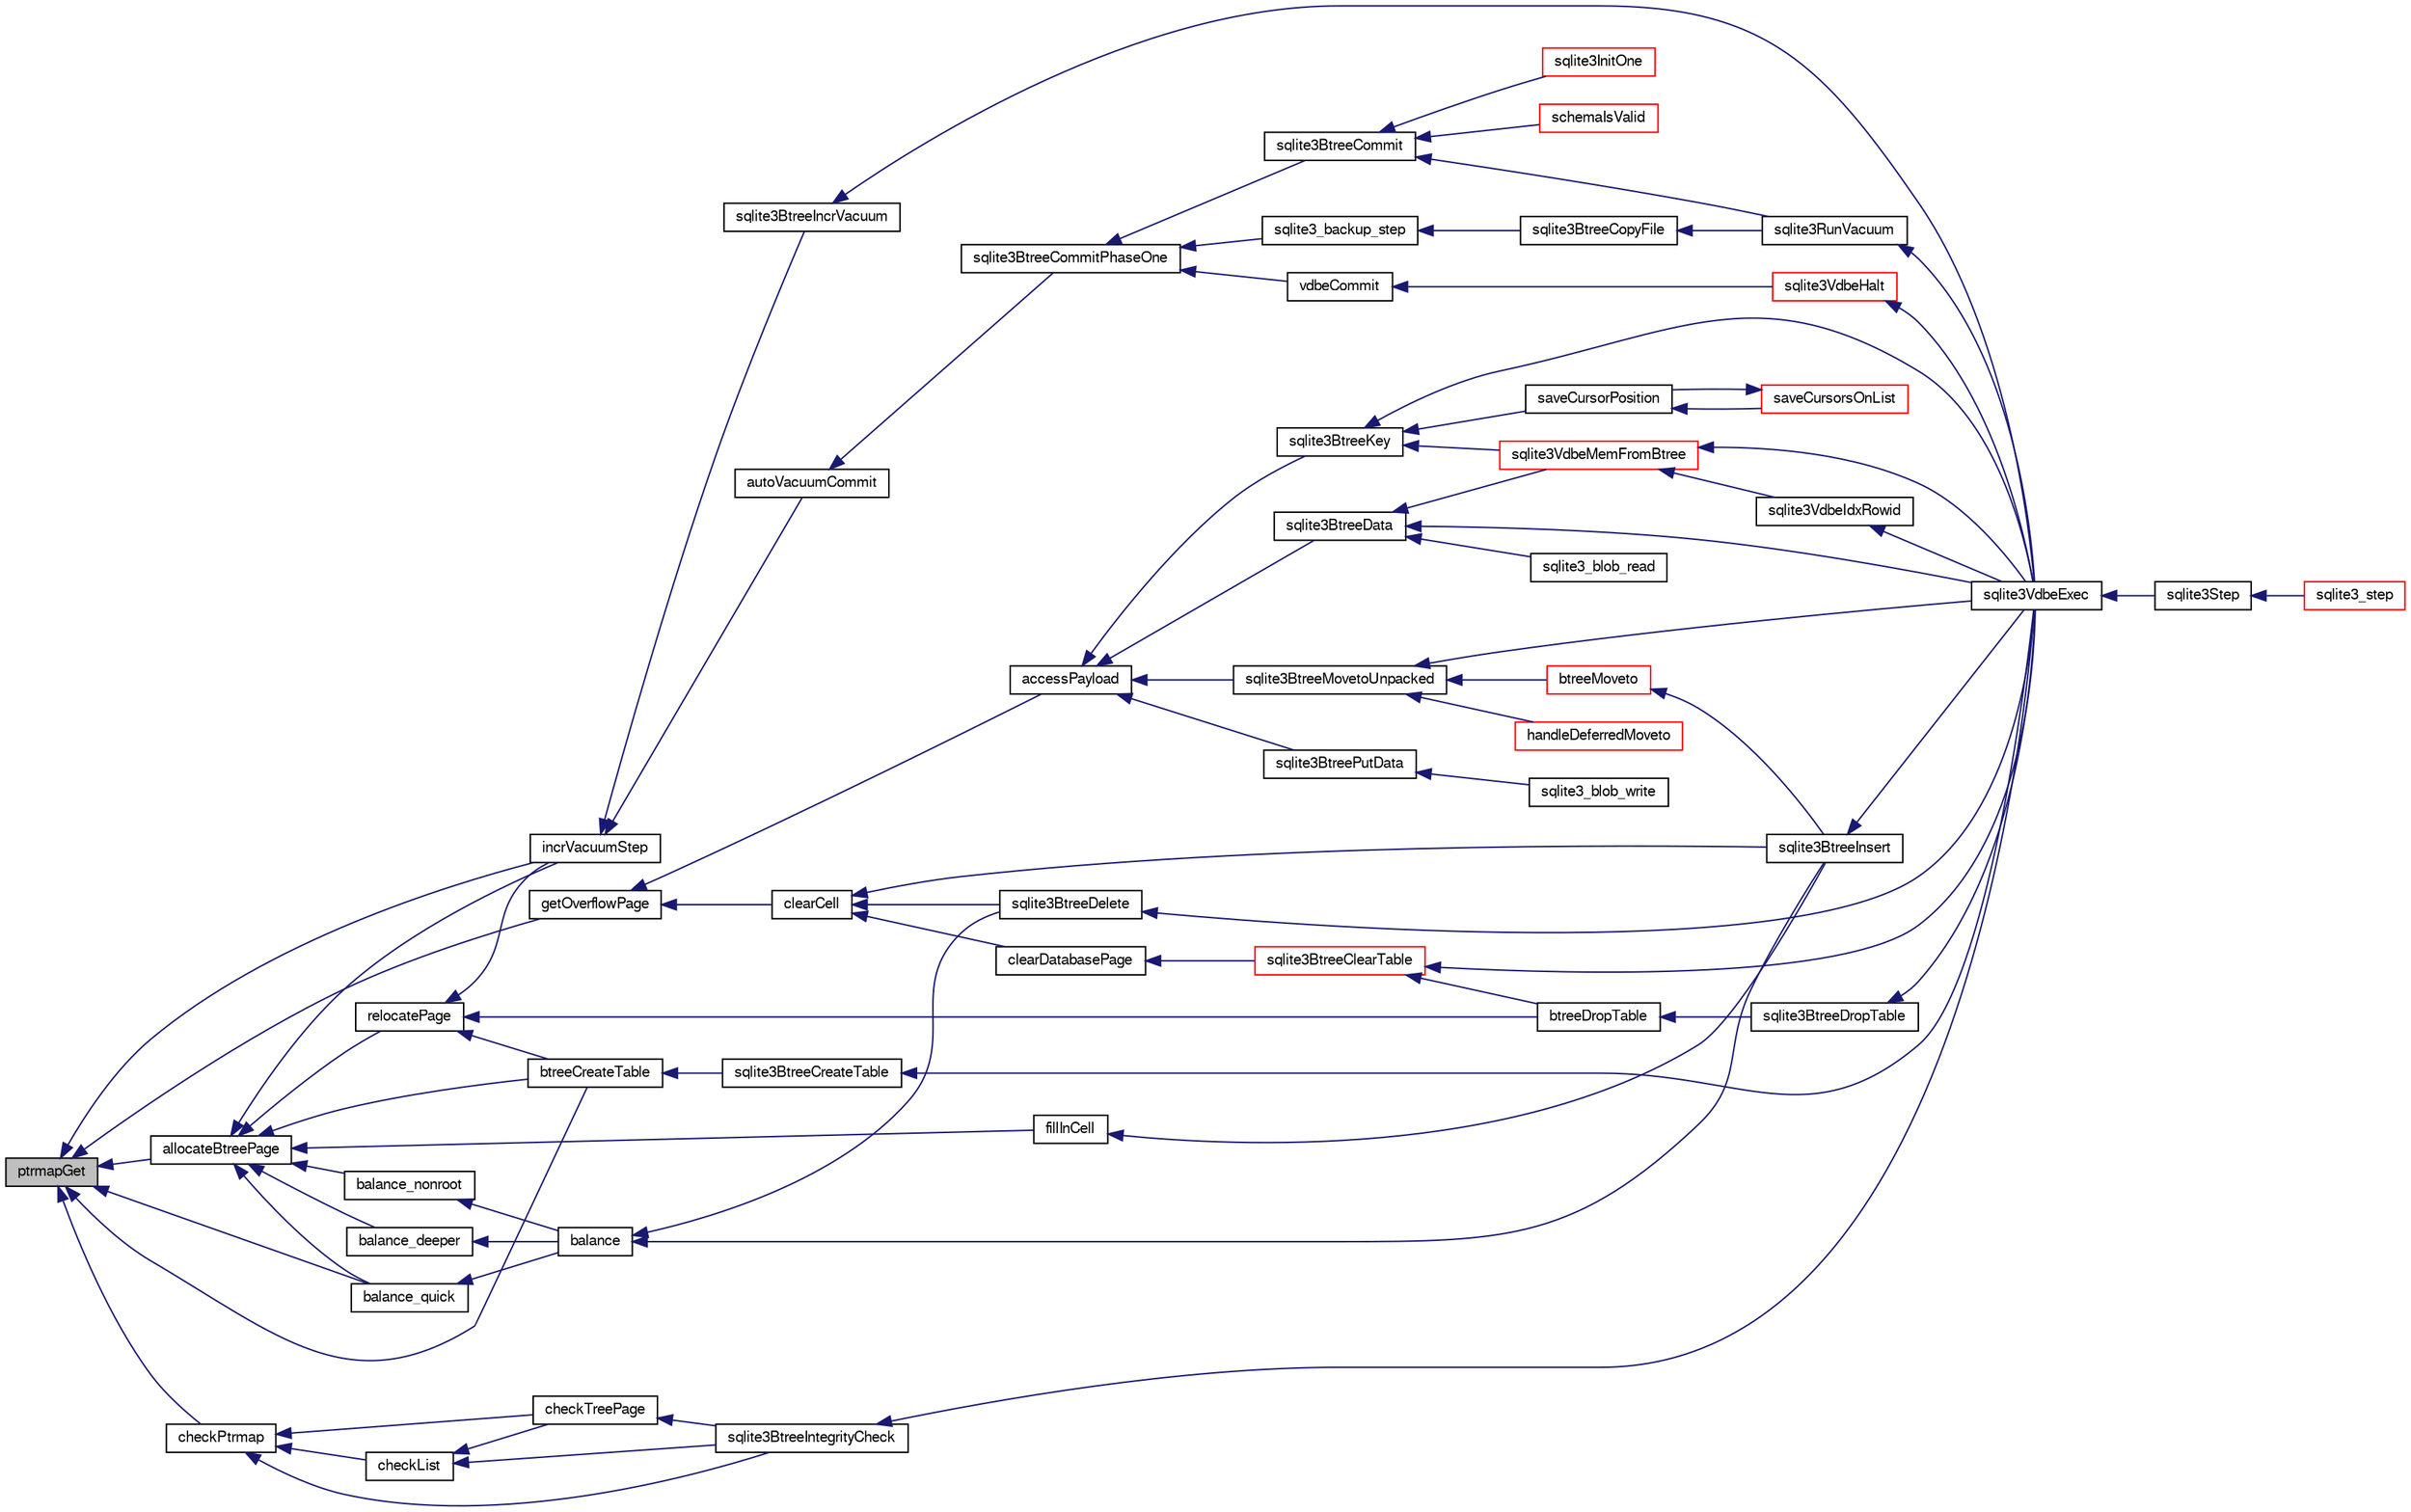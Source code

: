 digraph "ptrmapGet"
{
  edge [fontname="FreeSans",fontsize="10",labelfontname="FreeSans",labelfontsize="10"];
  node [fontname="FreeSans",fontsize="10",shape=record];
  rankdir="LR";
  Node247783 [label="ptrmapGet",height=0.2,width=0.4,color="black", fillcolor="grey75", style="filled", fontcolor="black"];
  Node247783 -> Node247784 [dir="back",color="midnightblue",fontsize="10",style="solid",fontname="FreeSans"];
  Node247784 [label="incrVacuumStep",height=0.2,width=0.4,color="black", fillcolor="white", style="filled",URL="$sqlite3_8c.html#a68a85130a567f1700dc0907ec9227892"];
  Node247784 -> Node247785 [dir="back",color="midnightblue",fontsize="10",style="solid",fontname="FreeSans"];
  Node247785 [label="sqlite3BtreeIncrVacuum",height=0.2,width=0.4,color="black", fillcolor="white", style="filled",URL="$sqlite3_8c.html#a0b4c98acfd785fc6d5dc5c3237030318"];
  Node247785 -> Node247786 [dir="back",color="midnightblue",fontsize="10",style="solid",fontname="FreeSans"];
  Node247786 [label="sqlite3VdbeExec",height=0.2,width=0.4,color="black", fillcolor="white", style="filled",URL="$sqlite3_8c.html#a8ce40a614bdc56719c4d642b1e4dfb21"];
  Node247786 -> Node247787 [dir="back",color="midnightblue",fontsize="10",style="solid",fontname="FreeSans"];
  Node247787 [label="sqlite3Step",height=0.2,width=0.4,color="black", fillcolor="white", style="filled",URL="$sqlite3_8c.html#a3f2872e873e2758a4beedad1d5113554"];
  Node247787 -> Node247788 [dir="back",color="midnightblue",fontsize="10",style="solid",fontname="FreeSans"];
  Node247788 [label="sqlite3_step",height=0.2,width=0.4,color="red", fillcolor="white", style="filled",URL="$sqlite3_8h.html#ac1e491ce36b7471eb28387f7d3c74334"];
  Node247784 -> Node248047 [dir="back",color="midnightblue",fontsize="10",style="solid",fontname="FreeSans"];
  Node248047 [label="autoVacuumCommit",height=0.2,width=0.4,color="black", fillcolor="white", style="filled",URL="$sqlite3_8c.html#a809d22c6311135ae3048adf41febaef0"];
  Node248047 -> Node248048 [dir="back",color="midnightblue",fontsize="10",style="solid",fontname="FreeSans"];
  Node248048 [label="sqlite3BtreeCommitPhaseOne",height=0.2,width=0.4,color="black", fillcolor="white", style="filled",URL="$sqlite3_8c.html#ae266cba101e64ad99a166f237532e262"];
  Node248048 -> Node248049 [dir="back",color="midnightblue",fontsize="10",style="solid",fontname="FreeSans"];
  Node248049 [label="sqlite3BtreeCommit",height=0.2,width=0.4,color="black", fillcolor="white", style="filled",URL="$sqlite3_8c.html#a8e56ab314556935f9f73080147d26419"];
  Node248049 -> Node247812 [dir="back",color="midnightblue",fontsize="10",style="solid",fontname="FreeSans"];
  Node247812 [label="sqlite3InitOne",height=0.2,width=0.4,color="red", fillcolor="white", style="filled",URL="$sqlite3_8c.html#ac4318b25df65269906b0379251fe9b85"];
  Node248049 -> Node247997 [dir="back",color="midnightblue",fontsize="10",style="solid",fontname="FreeSans"];
  Node247997 [label="schemaIsValid",height=0.2,width=0.4,color="red", fillcolor="white", style="filled",URL="$sqlite3_8c.html#a7c466fe28e7ca6f46b8bf72c46d9738d"];
  Node248049 -> Node247972 [dir="back",color="midnightblue",fontsize="10",style="solid",fontname="FreeSans"];
  Node247972 [label="sqlite3RunVacuum",height=0.2,width=0.4,color="black", fillcolor="white", style="filled",URL="$sqlite3_8c.html#a5e83ddc7b3e7e8e79ad5d1fc92de1d2f"];
  Node247972 -> Node247786 [dir="back",color="midnightblue",fontsize="10",style="solid",fontname="FreeSans"];
  Node248048 -> Node247999 [dir="back",color="midnightblue",fontsize="10",style="solid",fontname="FreeSans"];
  Node247999 [label="sqlite3_backup_step",height=0.2,width=0.4,color="black", fillcolor="white", style="filled",URL="$sqlite3_8h.html#a1699b75e98d082eebc465a9e64c35269"];
  Node247999 -> Node248000 [dir="back",color="midnightblue",fontsize="10",style="solid",fontname="FreeSans"];
  Node248000 [label="sqlite3BtreeCopyFile",height=0.2,width=0.4,color="black", fillcolor="white", style="filled",URL="$sqlite3_8c.html#a4d9e19a79f0d5c1dfcef0bd137ae83f9"];
  Node248000 -> Node247972 [dir="back",color="midnightblue",fontsize="10",style="solid",fontname="FreeSans"];
  Node248048 -> Node248050 [dir="back",color="midnightblue",fontsize="10",style="solid",fontname="FreeSans"];
  Node248050 [label="vdbeCommit",height=0.2,width=0.4,color="black", fillcolor="white", style="filled",URL="$sqlite3_8c.html#a5d7f1e0625451b987728f600cfe1b92d"];
  Node248050 -> Node248005 [dir="back",color="midnightblue",fontsize="10",style="solid",fontname="FreeSans"];
  Node248005 [label="sqlite3VdbeHalt",height=0.2,width=0.4,color="red", fillcolor="white", style="filled",URL="$sqlite3_8c.html#a8d1d99703d999190fbc35ecc981cb709"];
  Node248005 -> Node247786 [dir="back",color="midnightblue",fontsize="10",style="solid",fontname="FreeSans"];
  Node247783 -> Node248051 [dir="back",color="midnightblue",fontsize="10",style="solid",fontname="FreeSans"];
  Node248051 [label="getOverflowPage",height=0.2,width=0.4,color="black", fillcolor="white", style="filled",URL="$sqlite3_8c.html#af907f898e049d621e2c9dc1ed1d63cf4"];
  Node248051 -> Node248052 [dir="back",color="midnightblue",fontsize="10",style="solid",fontname="FreeSans"];
  Node248052 [label="accessPayload",height=0.2,width=0.4,color="black", fillcolor="white", style="filled",URL="$sqlite3_8c.html#acf70e6d3cb6afd54d677b3dffb6959d2"];
  Node248052 -> Node248053 [dir="back",color="midnightblue",fontsize="10",style="solid",fontname="FreeSans"];
  Node248053 [label="sqlite3BtreeKey",height=0.2,width=0.4,color="black", fillcolor="white", style="filled",URL="$sqlite3_8c.html#ac2d5b22a7aae9c57b8a4ef7be643c1cd"];
  Node248053 -> Node248054 [dir="back",color="midnightblue",fontsize="10",style="solid",fontname="FreeSans"];
  Node248054 [label="saveCursorPosition",height=0.2,width=0.4,color="black", fillcolor="white", style="filled",URL="$sqlite3_8c.html#a1fd19e15f7d2a03087f0c1f287dda917"];
  Node248054 -> Node248055 [dir="back",color="midnightblue",fontsize="10",style="solid",fontname="FreeSans"];
  Node248055 [label="saveCursorsOnList",height=0.2,width=0.4,color="red", fillcolor="white", style="filled",URL="$sqlite3_8c.html#a33cb455c167e82c225c04c6628a486e1"];
  Node248055 -> Node248054 [dir="back",color="midnightblue",fontsize="10",style="solid",fontname="FreeSans"];
  Node248053 -> Node248072 [dir="back",color="midnightblue",fontsize="10",style="solid",fontname="FreeSans"];
  Node248072 [label="sqlite3VdbeMemFromBtree",height=0.2,width=0.4,color="red", fillcolor="white", style="filled",URL="$sqlite3_8c.html#a2f4630d8648b1bf4ffcda8c6813518d2"];
  Node248072 -> Node248073 [dir="back",color="midnightblue",fontsize="10",style="solid",fontname="FreeSans"];
  Node248073 [label="sqlite3VdbeIdxRowid",height=0.2,width=0.4,color="black", fillcolor="white", style="filled",URL="$sqlite3_8c.html#a1a759afe6bc723418d03214c07ba410f"];
  Node248073 -> Node247786 [dir="back",color="midnightblue",fontsize="10",style="solid",fontname="FreeSans"];
  Node248072 -> Node247786 [dir="back",color="midnightblue",fontsize="10",style="solid",fontname="FreeSans"];
  Node248053 -> Node247786 [dir="back",color="midnightblue",fontsize="10",style="solid",fontname="FreeSans"];
  Node248052 -> Node248075 [dir="back",color="midnightblue",fontsize="10",style="solid",fontname="FreeSans"];
  Node248075 [label="sqlite3BtreeData",height=0.2,width=0.4,color="black", fillcolor="white", style="filled",URL="$sqlite3_8c.html#a1790f0a3e62aea4361ab60996272a78c"];
  Node248075 -> Node248072 [dir="back",color="midnightblue",fontsize="10",style="solid",fontname="FreeSans"];
  Node248075 -> Node247786 [dir="back",color="midnightblue",fontsize="10",style="solid",fontname="FreeSans"];
  Node248075 -> Node248011 [dir="back",color="midnightblue",fontsize="10",style="solid",fontname="FreeSans"];
  Node248011 [label="sqlite3_blob_read",height=0.2,width=0.4,color="black", fillcolor="white", style="filled",URL="$sqlite3_8h.html#ae63f397da378931a64a597069ce3532a"];
  Node248052 -> Node248076 [dir="back",color="midnightblue",fontsize="10",style="solid",fontname="FreeSans"];
  Node248076 [label="sqlite3BtreeMovetoUnpacked",height=0.2,width=0.4,color="black", fillcolor="white", style="filled",URL="$sqlite3_8c.html#a6d0b5aed55d5e85a0a6bfcae169fe579"];
  Node248076 -> Node248077 [dir="back",color="midnightblue",fontsize="10",style="solid",fontname="FreeSans"];
  Node248077 [label="btreeMoveto",height=0.2,width=0.4,color="red", fillcolor="white", style="filled",URL="$sqlite3_8c.html#a13481d732f5bb516f599d16a428034c4"];
  Node248077 -> Node248063 [dir="back",color="midnightblue",fontsize="10",style="solid",fontname="FreeSans"];
  Node248063 [label="sqlite3BtreeInsert",height=0.2,width=0.4,color="black", fillcolor="white", style="filled",URL="$sqlite3_8c.html#aa6c6b68ed28d38984e5fa329794d7f02"];
  Node248063 -> Node247786 [dir="back",color="midnightblue",fontsize="10",style="solid",fontname="FreeSans"];
  Node248076 -> Node248079 [dir="back",color="midnightblue",fontsize="10",style="solid",fontname="FreeSans"];
  Node248079 [label="handleDeferredMoveto",height=0.2,width=0.4,color="red", fillcolor="white", style="filled",URL="$sqlite3_8c.html#a30223c4bd215cdaa5f3bc6cbe6773577"];
  Node248076 -> Node247786 [dir="back",color="midnightblue",fontsize="10",style="solid",fontname="FreeSans"];
  Node248052 -> Node248071 [dir="back",color="midnightblue",fontsize="10",style="solid",fontname="FreeSans"];
  Node248071 [label="sqlite3BtreePutData",height=0.2,width=0.4,color="black", fillcolor="white", style="filled",URL="$sqlite3_8c.html#a3de4f8662e8ea70d283bd57db1152a4c"];
  Node248071 -> Node248012 [dir="back",color="midnightblue",fontsize="10",style="solid",fontname="FreeSans"];
  Node248012 [label="sqlite3_blob_write",height=0.2,width=0.4,color="black", fillcolor="white", style="filled",URL="$sqlite3_8h.html#a0dd24c2ce4bfd36279ed96e8266b1d87"];
  Node248051 -> Node248081 [dir="back",color="midnightblue",fontsize="10",style="solid",fontname="FreeSans"];
  Node248081 [label="clearCell",height=0.2,width=0.4,color="black", fillcolor="white", style="filled",URL="$sqlite3_8c.html#acde9692b1b53b7e35fa3ee62c01a0341"];
  Node248081 -> Node248063 [dir="back",color="midnightblue",fontsize="10",style="solid",fontname="FreeSans"];
  Node248081 -> Node248064 [dir="back",color="midnightblue",fontsize="10",style="solid",fontname="FreeSans"];
  Node248064 [label="sqlite3BtreeDelete",height=0.2,width=0.4,color="black", fillcolor="white", style="filled",URL="$sqlite3_8c.html#a65c40cd7ec987dbd25392a180f388fe7"];
  Node248064 -> Node247786 [dir="back",color="midnightblue",fontsize="10",style="solid",fontname="FreeSans"];
  Node248081 -> Node248082 [dir="back",color="midnightblue",fontsize="10",style="solid",fontname="FreeSans"];
  Node248082 [label="clearDatabasePage",height=0.2,width=0.4,color="black", fillcolor="white", style="filled",URL="$sqlite3_8c.html#aecc3046a56feeeabd3ca93c0685e35d5"];
  Node248082 -> Node248067 [dir="back",color="midnightblue",fontsize="10",style="solid",fontname="FreeSans"];
  Node248067 [label="sqlite3BtreeClearTable",height=0.2,width=0.4,color="red", fillcolor="white", style="filled",URL="$sqlite3_8c.html#ac2fcbee7dcc155d776ecf9d5151f3872"];
  Node248067 -> Node248069 [dir="back",color="midnightblue",fontsize="10",style="solid",fontname="FreeSans"];
  Node248069 [label="btreeDropTable",height=0.2,width=0.4,color="black", fillcolor="white", style="filled",URL="$sqlite3_8c.html#abba4061ea34842db278e91f537d2c2ff"];
  Node248069 -> Node248070 [dir="back",color="midnightblue",fontsize="10",style="solid",fontname="FreeSans"];
  Node248070 [label="sqlite3BtreeDropTable",height=0.2,width=0.4,color="black", fillcolor="white", style="filled",URL="$sqlite3_8c.html#a7b9a218bc08d8acfc94b74ea5c47eaa8"];
  Node248070 -> Node247786 [dir="back",color="midnightblue",fontsize="10",style="solid",fontname="FreeSans"];
  Node248067 -> Node247786 [dir="back",color="midnightblue",fontsize="10",style="solid",fontname="FreeSans"];
  Node247783 -> Node248083 [dir="back",color="midnightblue",fontsize="10",style="solid",fontname="FreeSans"];
  Node248083 [label="allocateBtreePage",height=0.2,width=0.4,color="black", fillcolor="white", style="filled",URL="$sqlite3_8c.html#ae84ce1103eabfe9455a6a59e6cec4a33"];
  Node248083 -> Node248084 [dir="back",color="midnightblue",fontsize="10",style="solid",fontname="FreeSans"];
  Node248084 [label="relocatePage",height=0.2,width=0.4,color="black", fillcolor="white", style="filled",URL="$sqlite3_8c.html#af8fb5934ff87b02845c89350c57fd2bc"];
  Node248084 -> Node247784 [dir="back",color="midnightblue",fontsize="10",style="solid",fontname="FreeSans"];
  Node248084 -> Node248065 [dir="back",color="midnightblue",fontsize="10",style="solid",fontname="FreeSans"];
  Node248065 [label="btreeCreateTable",height=0.2,width=0.4,color="black", fillcolor="white", style="filled",URL="$sqlite3_8c.html#a48e09eaac366a6b585edd02553872954"];
  Node248065 -> Node248066 [dir="back",color="midnightblue",fontsize="10",style="solid",fontname="FreeSans"];
  Node248066 [label="sqlite3BtreeCreateTable",height=0.2,width=0.4,color="black", fillcolor="white", style="filled",URL="$sqlite3_8c.html#a1a9ef91a0faff12254ec3f58cade3291"];
  Node248066 -> Node247786 [dir="back",color="midnightblue",fontsize="10",style="solid",fontname="FreeSans"];
  Node248084 -> Node248069 [dir="back",color="midnightblue",fontsize="10",style="solid",fontname="FreeSans"];
  Node248083 -> Node247784 [dir="back",color="midnightblue",fontsize="10",style="solid",fontname="FreeSans"];
  Node248083 -> Node248085 [dir="back",color="midnightblue",fontsize="10",style="solid",fontname="FreeSans"];
  Node248085 [label="fillInCell",height=0.2,width=0.4,color="black", fillcolor="white", style="filled",URL="$sqlite3_8c.html#ab66a77004cf93954f2aae7e52a4e51a7"];
  Node248085 -> Node248063 [dir="back",color="midnightblue",fontsize="10",style="solid",fontname="FreeSans"];
  Node248083 -> Node248086 [dir="back",color="midnightblue",fontsize="10",style="solid",fontname="FreeSans"];
  Node248086 [label="balance_quick",height=0.2,width=0.4,color="black", fillcolor="white", style="filled",URL="$sqlite3_8c.html#a92f1869a02b8b9196e5ea7ed2e61c328"];
  Node248086 -> Node248087 [dir="back",color="midnightblue",fontsize="10",style="solid",fontname="FreeSans"];
  Node248087 [label="balance",height=0.2,width=0.4,color="black", fillcolor="white", style="filled",URL="$sqlite3_8c.html#a173f7c872fb68ccd3a20440d640b66c7"];
  Node248087 -> Node248063 [dir="back",color="midnightblue",fontsize="10",style="solid",fontname="FreeSans"];
  Node248087 -> Node248064 [dir="back",color="midnightblue",fontsize="10",style="solid",fontname="FreeSans"];
  Node248083 -> Node248088 [dir="back",color="midnightblue",fontsize="10",style="solid",fontname="FreeSans"];
  Node248088 [label="balance_nonroot",height=0.2,width=0.4,color="black", fillcolor="white", style="filled",URL="$sqlite3_8c.html#a513ba5c0beb3462a4b60064469f1539d"];
  Node248088 -> Node248087 [dir="back",color="midnightblue",fontsize="10",style="solid",fontname="FreeSans"];
  Node248083 -> Node248089 [dir="back",color="midnightblue",fontsize="10",style="solid",fontname="FreeSans"];
  Node248089 [label="balance_deeper",height=0.2,width=0.4,color="black", fillcolor="white", style="filled",URL="$sqlite3_8c.html#af8eafba12a6ebc987cf6ae89f4cce1a8"];
  Node248089 -> Node248087 [dir="back",color="midnightblue",fontsize="10",style="solid",fontname="FreeSans"];
  Node248083 -> Node248065 [dir="back",color="midnightblue",fontsize="10",style="solid",fontname="FreeSans"];
  Node247783 -> Node248086 [dir="back",color="midnightblue",fontsize="10",style="solid",fontname="FreeSans"];
  Node247783 -> Node248065 [dir="back",color="midnightblue",fontsize="10",style="solid",fontname="FreeSans"];
  Node247783 -> Node248090 [dir="back",color="midnightblue",fontsize="10",style="solid",fontname="FreeSans"];
  Node248090 [label="checkPtrmap",height=0.2,width=0.4,color="black", fillcolor="white", style="filled",URL="$sqlite3_8c.html#a09521b13d51d0264cb7f3758ec36fc90"];
  Node248090 -> Node248091 [dir="back",color="midnightblue",fontsize="10",style="solid",fontname="FreeSans"];
  Node248091 [label="checkList",height=0.2,width=0.4,color="black", fillcolor="white", style="filled",URL="$sqlite3_8c.html#a7c888a9a7f402383d462ddef0e59f52e"];
  Node248091 -> Node248092 [dir="back",color="midnightblue",fontsize="10",style="solid",fontname="FreeSans"];
  Node248092 [label="checkTreePage",height=0.2,width=0.4,color="black", fillcolor="white", style="filled",URL="$sqlite3_8c.html#a0bdac89d12e5ac328d260ae8259777b2"];
  Node248092 -> Node248093 [dir="back",color="midnightblue",fontsize="10",style="solid",fontname="FreeSans"];
  Node248093 [label="sqlite3BtreeIntegrityCheck",height=0.2,width=0.4,color="black", fillcolor="white", style="filled",URL="$sqlite3_8c.html#aa00011902d9e5ba26452d147c43fa1d8"];
  Node248093 -> Node247786 [dir="back",color="midnightblue",fontsize="10",style="solid",fontname="FreeSans"];
  Node248091 -> Node248093 [dir="back",color="midnightblue",fontsize="10",style="solid",fontname="FreeSans"];
  Node248090 -> Node248092 [dir="back",color="midnightblue",fontsize="10",style="solid",fontname="FreeSans"];
  Node248090 -> Node248093 [dir="back",color="midnightblue",fontsize="10",style="solid",fontname="FreeSans"];
}

